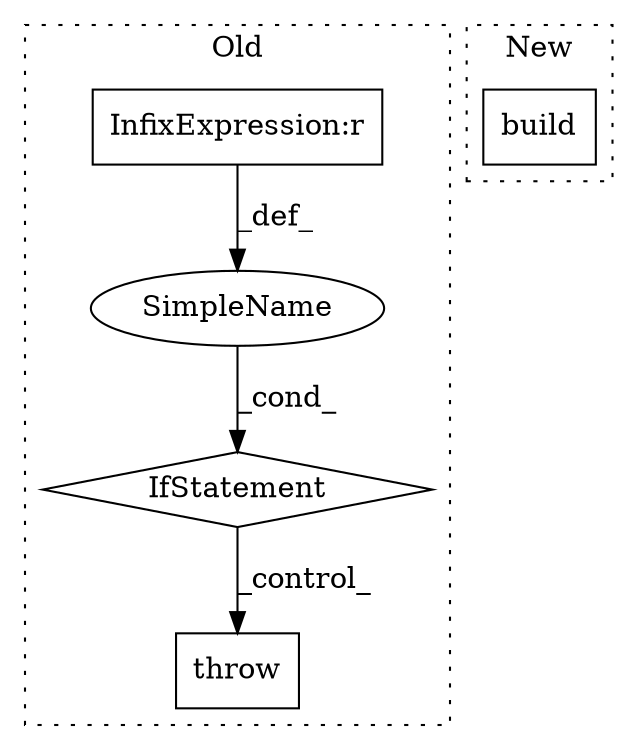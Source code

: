 digraph G {
subgraph cluster0 {
1 [label="throw" a="53" s="6037" l="6" shape="box"];
3 [label="IfStatement" a="25" s="5868,5910" l="4,2" shape="diamond"];
4 [label="SimpleName" a="42" s="" l="" shape="ellipse"];
5 [label="InfixExpression:r" a="27" s="5896" l="4" shape="box"];
label = "Old";
style="dotted";
}
subgraph cluster1 {
2 [label="build" a="32" s="2193,2211" l="6,1" shape="box"];
label = "New";
style="dotted";
}
3 -> 1 [label="_control_"];
4 -> 3 [label="_cond_"];
5 -> 4 [label="_def_"];
}